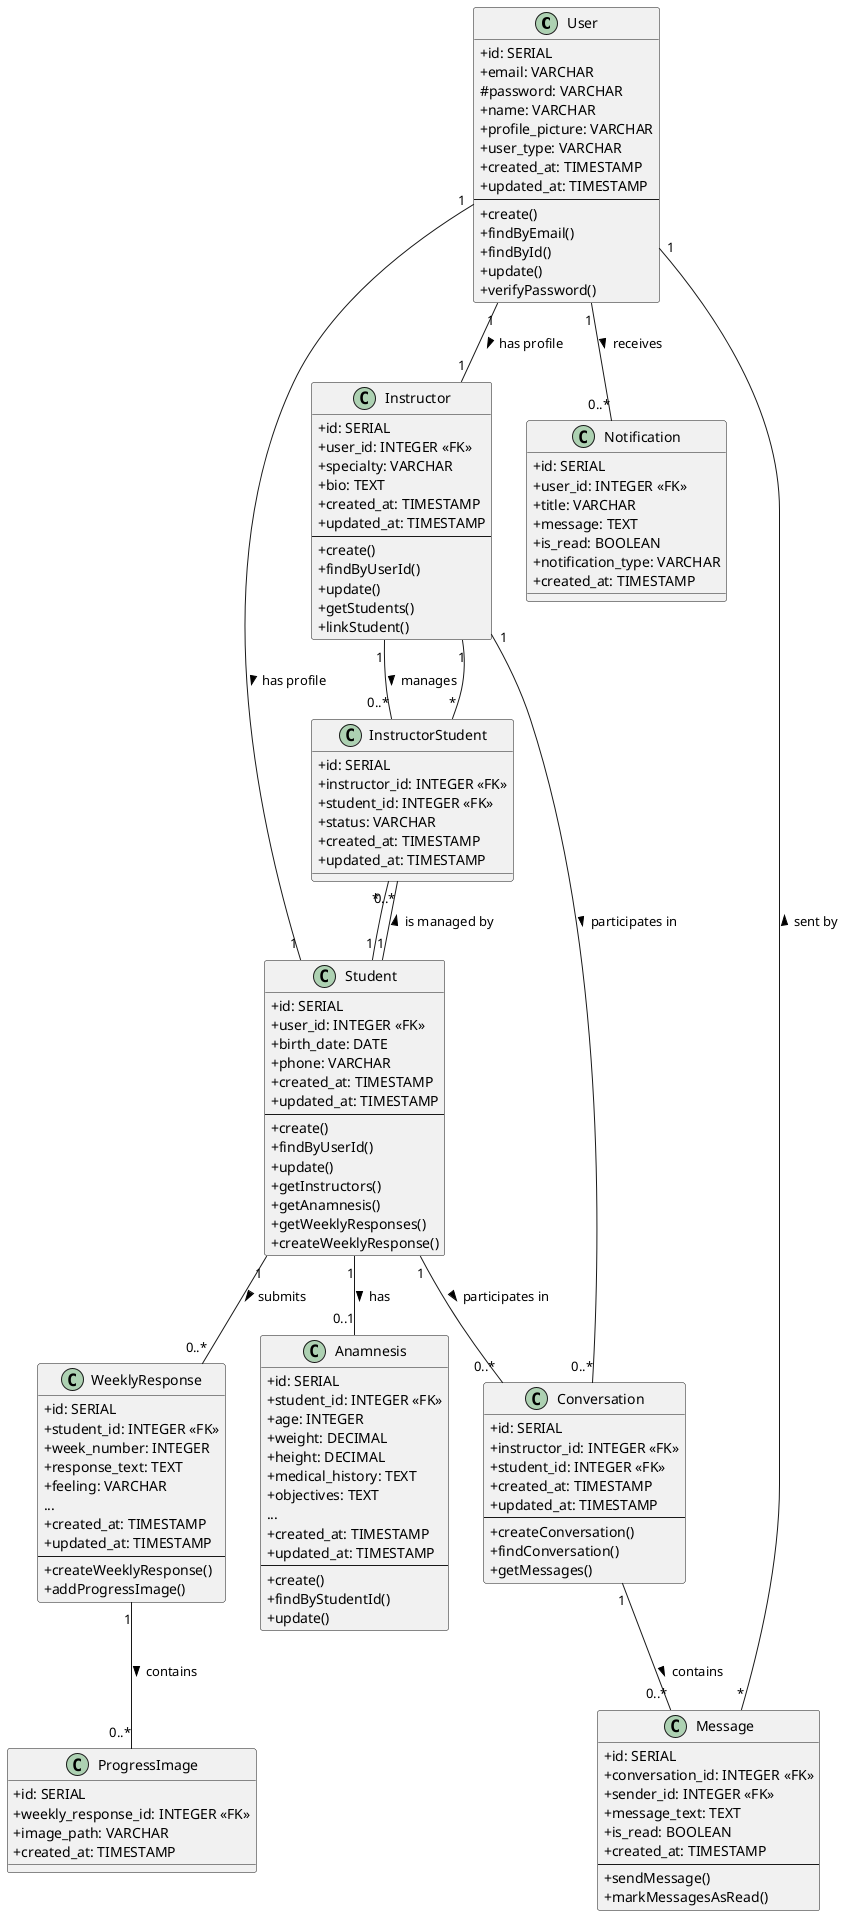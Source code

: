@startuml Class Diagram - LiftHub

skinparam classAttributeIconSize 0

class User {
  +id: SERIAL
  +email: VARCHAR
  #password: VARCHAR
  +name: VARCHAR
  +profile_picture: VARCHAR
  +user_type: VARCHAR
  +created_at: TIMESTAMP
  +updated_at: TIMESTAMP
  --
  +create()
  +findByEmail()
  +findById()
  +update()
  +verifyPassword()
}

class Instructor {
  +id: SERIAL
  +user_id: INTEGER <<FK>>
  +specialty: VARCHAR
  +bio: TEXT
  +created_at: TIMESTAMP
  +updated_at: TIMESTAMP
  --
  +create()
  +findByUserId()
  +update()
  +getStudents()
  +linkStudent()
}

class Student {
  +id: SERIAL
  +user_id: INTEGER <<FK>>
  +birth_date: DATE
  +phone: VARCHAR
  +created_at: TIMESTAMP
  +updated_at: TIMESTAMP
  --
  +create()
  +findByUserId()
  +update()
  +getInstructors()
  +getAnamnesis()
  +getWeeklyResponses()
  +createWeeklyResponse()
}

class InstructorStudent {
  +id: SERIAL
  +instructor_id: INTEGER <<FK>>
  +student_id: INTEGER <<FK>>
  +status: VARCHAR
  +created_at: TIMESTAMP
  +updated_at: TIMESTAMP
}

class Anamnesis {
  +id: SERIAL
  +student_id: INTEGER <<FK>>
  +age: INTEGER
  +weight: DECIMAL
  +height: DECIMAL
  +medical_history: TEXT
  +objectives: TEXT
  ...
  +created_at: TIMESTAMP
  +updated_at: TIMESTAMP
  --
  +create()
  +findByStudentId()
  +update()
}

class WeeklyResponse {
  +id: SERIAL
  +student_id: INTEGER <<FK>>
  +week_number: INTEGER
  +response_text: TEXT
  +feeling: VARCHAR
  ...
  +created_at: TIMESTAMP
  +updated_at: TIMESTAMP
  --
  +createWeeklyResponse()
  +addProgressImage()
}

class ProgressImage {
  +id: SERIAL
  +weekly_response_id: INTEGER <<FK>>
  +image_path: VARCHAR
  +created_at: TIMESTAMP
}

class Conversation {
  +id: SERIAL
  +instructor_id: INTEGER <<FK>>
  +student_id: INTEGER <<FK>>
  +created_at: TIMESTAMP
  +updated_at: TIMESTAMP
  --
  +createConversation()
  +findConversation()
  +getMessages()
}

class Message {
  +id: SERIAL
  +conversation_id: INTEGER <<FK>>
  +sender_id: INTEGER <<FK>>
  +message_text: TEXT
  +is_read: BOOLEAN
  +created_at: TIMESTAMP
  --
  +sendMessage()
  +markMessagesAsRead()
}

class Notification {
  +id: SERIAL
  +user_id: INTEGER <<FK>>
  +title: VARCHAR
  +message: TEXT
  +is_read: BOOLEAN
  +notification_type: VARCHAR
  +created_at: TIMESTAMP
}

' Relationships
User "1" -- "1" Instructor : has profile >
User "1" -- "1" Student : has profile >

Instructor "1" -- "0..*" InstructorStudent : manages >
Student "1" -- "0..*" InstructorStudent : is managed by >
InstructorStudent "*" -- "1" Instructor
InstructorStudent "*" -- "1" Student

Student "1" -- "0..1" Anamnesis : has >
Student "1" -- "0..*" WeeklyResponse : submits >
WeeklyResponse "1" -- "0..*" ProgressImage : contains >

Instructor "1" -- "0..*" Conversation : participates in >
Student "1" -- "0..*" Conversation : participates in >
Conversation "1" -- "0..*" Message : contains >
Message "*" -- "1" User : sent by >

User "1" -- "0..*" Notification : receives >

@enduml

